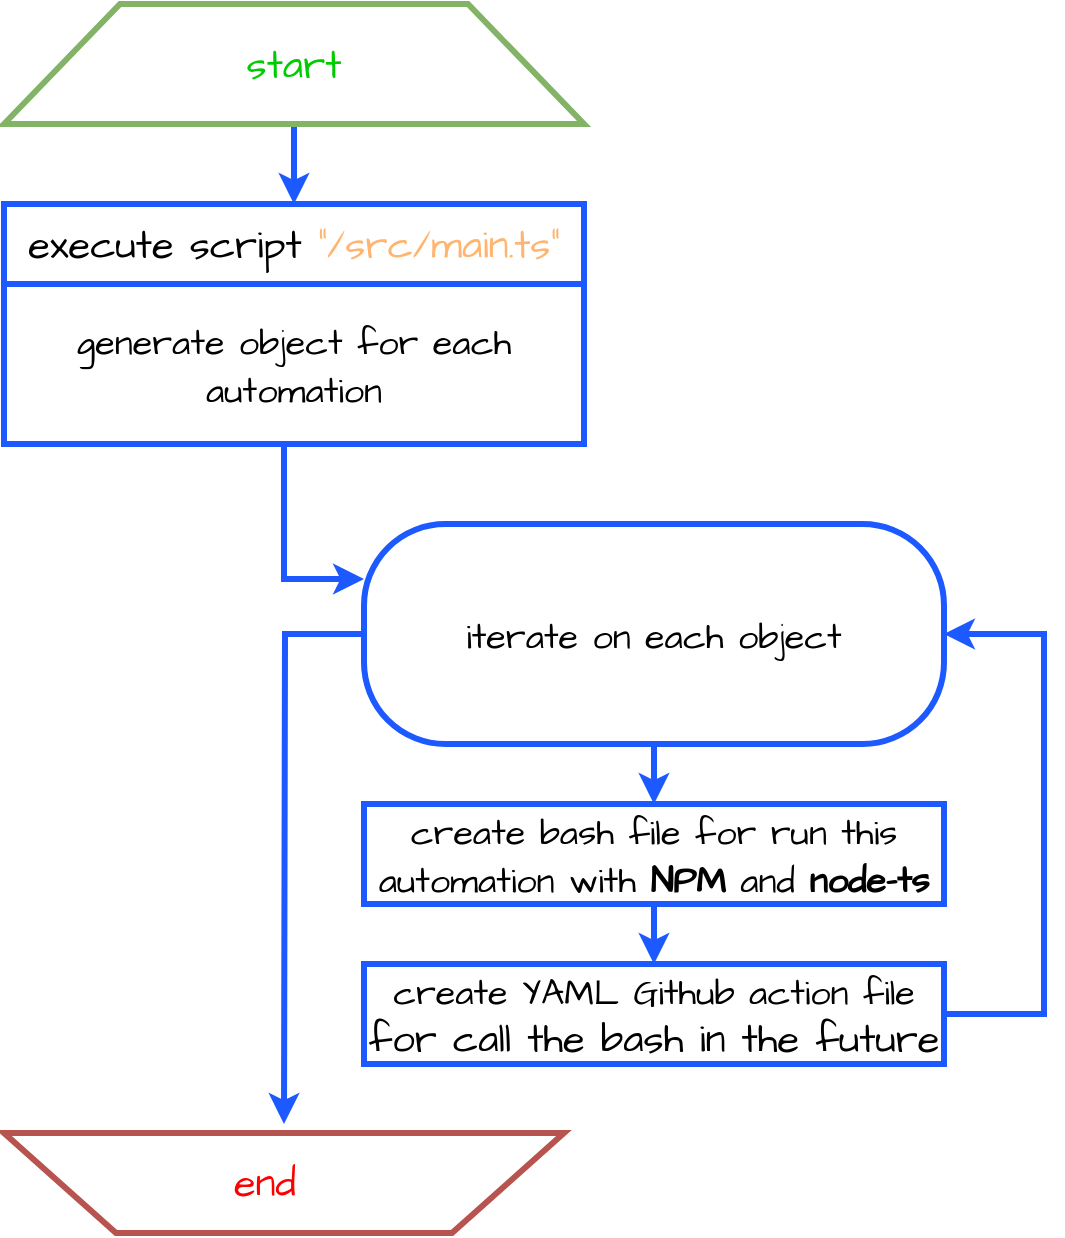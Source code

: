 <mxfile version="21.7.5" type="github">
  <diagram name="Page-1" id="5wvJt9Ujv5uZ9KLNfujQ">
    <mxGraphModel dx="1050" dy="581" grid="1" gridSize="10" guides="1" tooltips="1" connect="1" arrows="1" fold="1" page="1" pageScale="1" pageWidth="827" pageHeight="1169" math="0" shadow="0">
      <root>
        <mxCell id="0" />
        <mxCell id="1" parent="0" />
        <mxCell id="ioTSwYhna4YaXzBZb-bm-63" style="edgeStyle=orthogonalEdgeStyle;shape=connector;rounded=0;hachureGap=4;orthogonalLoop=1;jettySize=auto;html=1;entryX=0.5;entryY=0;entryDx=0;entryDy=0;labelBackgroundColor=default;strokeColor=#1C59FF;strokeWidth=3;fontFamily=Architects Daughter;fontSource=https%3A%2F%2Ffonts.googleapis.com%2Fcss%3Ffamily%3DArchitects%2BDaughter;fontSize=20;fontColor=default;endArrow=classic;fillColor=#d5e8d4;" edge="1" parent="1" source="ioTSwYhna4YaXzBZb-bm-1" target="ioTSwYhna4YaXzBZb-bm-45">
          <mxGeometry relative="1" as="geometry" />
        </mxCell>
        <mxCell id="ioTSwYhna4YaXzBZb-bm-1" value="&lt;font color=&quot;#00cc00&quot;&gt;start&lt;/font&gt;" style="shape=trapezoid;perimeter=trapezoidPerimeter;whiteSpace=wrap;html=1;hachureGap=4;fontFamily=Architects Daughter;fontSource=https%3A%2F%2Ffonts.googleapis.com%2Fcss%3Ffamily%3DArchitects%2BDaughter;fontSize=20;fillColor=none;strokeColor=#82b366;strokeWidth=3;rounded=0;fillStyle=dashed;shadow=0;" vertex="1" parent="1">
          <mxGeometry x="40" y="20" width="290" height="60" as="geometry" />
        </mxCell>
        <mxCell id="ioTSwYhna4YaXzBZb-bm-11" value="" style="group;fillColor=#FFFFFF;" vertex="1" connectable="0" parent="1">
          <mxGeometry x="40" y="584.5" width="280" height="50" as="geometry" />
        </mxCell>
        <mxCell id="ioTSwYhna4YaXzBZb-bm-9" value="" style="shape=trapezoid;perimeter=trapezoidPerimeter;whiteSpace=wrap;html=1;rotation=-180;rounded=0;shadow=0;hachureGap=4;fillStyle=dashed;strokeColor=#b85450;strokeWidth=3;fontFamily=Architects Daughter;fontSource=https%3A%2F%2Ffonts.googleapis.com%2Fcss%3Ffamily%3DArchitects%2BDaughter;fontSize=20;fillColor=none;horizontal=1;verticalAlign=middle;" vertex="1" parent="ioTSwYhna4YaXzBZb-bm-11">
          <mxGeometry width="280" height="50" as="geometry" />
        </mxCell>
        <mxCell id="ioTSwYhna4YaXzBZb-bm-10" value="&lt;font color=&quot;#ff0000&quot;&gt;end&lt;/font&gt;" style="text;html=1;align=center;verticalAlign=middle;resizable=0;points=[];autosize=1;strokeColor=none;fillColor=none;fontSize=20;fontFamily=Architects Daughter;fontColor=default;" vertex="1" parent="ioTSwYhna4YaXzBZb-bm-11">
          <mxGeometry x="105.0" y="4.999" width="50" height="40" as="geometry" />
        </mxCell>
        <mxCell id="ioTSwYhna4YaXzBZb-bm-45" value="execute script&amp;nbsp;&lt;font style=&quot;border-color: var(--border-color); text-align: left;&quot; color=&quot;#ffb570&quot;&gt;&quot;/src/main.ts&quot;&lt;/font&gt;" style="rounded=0;whiteSpace=wrap;html=1;shadow=0;hachureGap=4;fillStyle=dashed;strokeColor=#1C59FF;strokeWidth=3;fontFamily=Architects Daughter;fontSource=https%3A%2F%2Ffonts.googleapis.com%2Fcss%3Ffamily%3DArchitects%2BDaughter;fontSize=20;fillColor=default;" vertex="1" parent="1">
          <mxGeometry x="40" y="120" width="290" height="40" as="geometry" />
        </mxCell>
        <mxCell id="ioTSwYhna4YaXzBZb-bm-68" style="edgeStyle=orthogonalEdgeStyle;shape=connector;rounded=0;hachureGap=4;orthogonalLoop=1;jettySize=auto;html=1;entryX=0;entryY=0.25;entryDx=0;entryDy=0;labelBackgroundColor=default;strokeColor=#1C59FF;strokeWidth=3;fontFamily=Architects Daughter;fontSource=https%3A%2F%2Ffonts.googleapis.com%2Fcss%3Ffamily%3DArchitects%2BDaughter;fontSize=20;fontColor=default;endArrow=classic;fillColor=#dae8fc;" edge="1" parent="1" source="ioTSwYhna4YaXzBZb-bm-47" target="ioTSwYhna4YaXzBZb-bm-50">
          <mxGeometry relative="1" as="geometry">
            <Array as="points">
              <mxPoint x="180" y="308" />
            </Array>
          </mxGeometry>
        </mxCell>
        <mxCell id="ioTSwYhna4YaXzBZb-bm-47" value="&lt;font style=&quot;font-size: 18px;&quot;&gt;generate object for each automation&lt;/font&gt;&lt;font size=&quot;3&quot;&gt;&lt;br&gt;&lt;/font&gt;" style="rounded=0;whiteSpace=wrap;html=1;shadow=0;hachureGap=4;fillStyle=dashed;strokeColor=#1C59FF;strokeWidth=3;fontFamily=Architects Daughter;fontSource=https%3A%2F%2Ffonts.googleapis.com%2Fcss%3Ffamily%3DArchitects%2BDaughter;fontSize=20;fillColor=default;" vertex="1" parent="1">
          <mxGeometry x="40" y="160" width="290" height="80" as="geometry" />
        </mxCell>
        <mxCell id="ioTSwYhna4YaXzBZb-bm-56" value="" style="edgeStyle=orthogonalEdgeStyle;shape=connector;rounded=0;hachureGap=4;orthogonalLoop=1;jettySize=auto;html=1;labelBackgroundColor=default;strokeColor=#1C59FF;strokeWidth=3;fontFamily=Architects Daughter;fontSource=https%3A%2F%2Ffonts.googleapis.com%2Fcss%3Ffamily%3DArchitects%2BDaughter;fontSize=20;fontColor=default;endArrow=classic;fillColor=#d5e8d4;" edge="1" parent="1" source="ioTSwYhna4YaXzBZb-bm-50" target="ioTSwYhna4YaXzBZb-bm-52">
          <mxGeometry relative="1" as="geometry" />
        </mxCell>
        <mxCell id="ioTSwYhna4YaXzBZb-bm-66" style="edgeStyle=orthogonalEdgeStyle;shape=connector;rounded=0;hachureGap=4;orthogonalLoop=1;jettySize=auto;html=1;labelBackgroundColor=default;strokeColor=#1C59FF;strokeWidth=3;fontFamily=Architects Daughter;fontSource=https%3A%2F%2Ffonts.googleapis.com%2Fcss%3Ffamily%3DArchitects%2BDaughter;fontSize=20;fontColor=default;endArrow=classic;fillColor=#d5e8d4;" edge="1" parent="1" source="ioTSwYhna4YaXzBZb-bm-50">
          <mxGeometry relative="1" as="geometry">
            <mxPoint x="180" y="580" as="targetPoint" />
          </mxGeometry>
        </mxCell>
        <mxCell id="ioTSwYhna4YaXzBZb-bm-50" value="&lt;font style=&quot;font-size: 18px;&quot;&gt;iterate on each object&lt;br&gt;&lt;/font&gt;" style="rounded=1;whiteSpace=wrap;html=1;arcSize=37;shadow=0;hachureGap=4;fillStyle=dashed;strokeColor=#1C59FF;strokeWidth=3;fontFamily=Architects Daughter;fontSource=https%3A%2F%2Ffonts.googleapis.com%2Fcss%3Ffamily%3DArchitects%2BDaughter;fontSize=20;fillColor=default;" vertex="1" parent="1">
          <mxGeometry x="220" y="280" width="290" height="110" as="geometry" />
        </mxCell>
        <mxCell id="ioTSwYhna4YaXzBZb-bm-57" value="" style="edgeStyle=orthogonalEdgeStyle;shape=connector;rounded=0;hachureGap=4;orthogonalLoop=1;jettySize=auto;html=1;labelBackgroundColor=default;strokeColor=#1C59FF;strokeWidth=3;fontFamily=Architects Daughter;fontSource=https%3A%2F%2Ffonts.googleapis.com%2Fcss%3Ffamily%3DArchitects%2BDaughter;fontSize=20;fontColor=default;endArrow=classic;fillColor=#d5e8d4;" edge="1" parent="1" source="ioTSwYhna4YaXzBZb-bm-52" target="ioTSwYhna4YaXzBZb-bm-53">
          <mxGeometry relative="1" as="geometry" />
        </mxCell>
        <mxCell id="ioTSwYhna4YaXzBZb-bm-52" value="&lt;font style=&quot;font-size: 18px;&quot;&gt;create bash file for run this automation with &lt;b&gt;NPM&lt;/b&gt; and &lt;b&gt;node-ts&lt;/b&gt;&lt;/font&gt;" style="rounded=0;whiteSpace=wrap;html=1;shadow=0;hachureGap=4;fillStyle=dashed;strokeColor=#1C59FF;strokeWidth=3;fontFamily=Architects Daughter;fontSource=https%3A%2F%2Ffonts.googleapis.com%2Fcss%3Ffamily%3DArchitects%2BDaughter;fontSize=20;fillColor=default;" vertex="1" parent="1">
          <mxGeometry x="220" y="420" width="290" height="50" as="geometry" />
        </mxCell>
        <mxCell id="ioTSwYhna4YaXzBZb-bm-67" style="edgeStyle=orthogonalEdgeStyle;shape=connector;rounded=0;hachureGap=4;orthogonalLoop=1;jettySize=auto;html=1;labelBackgroundColor=default;strokeColor=#1C59FF;strokeWidth=3;fontFamily=Architects Daughter;fontSource=https%3A%2F%2Ffonts.googleapis.com%2Fcss%3Ffamily%3DArchitects%2BDaughter;fontSize=20;fontColor=default;endArrow=classic;fillColor=#d5e8d4;" edge="1" parent="1" source="ioTSwYhna4YaXzBZb-bm-53" target="ioTSwYhna4YaXzBZb-bm-50">
          <mxGeometry relative="1" as="geometry">
            <Array as="points">
              <mxPoint x="560" y="525" />
              <mxPoint x="560" y="335" />
            </Array>
          </mxGeometry>
        </mxCell>
        <mxCell id="ioTSwYhna4YaXzBZb-bm-53" value="&lt;span style=&quot;font-size: 18px;&quot;&gt;create YAML Github action file&lt;br&gt;&lt;/span&gt;for call the bash&amp;nbsp;in the future" style="rounded=0;whiteSpace=wrap;html=1;shadow=0;hachureGap=4;fillStyle=dashed;strokeColor=#1C59FF;strokeWidth=3;fontFamily=Architects Daughter;fontSource=https%3A%2F%2Ffonts.googleapis.com%2Fcss%3Ffamily%3DArchitects%2BDaughter;fontSize=20;fillColor=default;" vertex="1" parent="1">
          <mxGeometry x="220" y="500" width="290" height="50" as="geometry" />
        </mxCell>
      </root>
    </mxGraphModel>
  </diagram>
</mxfile>
